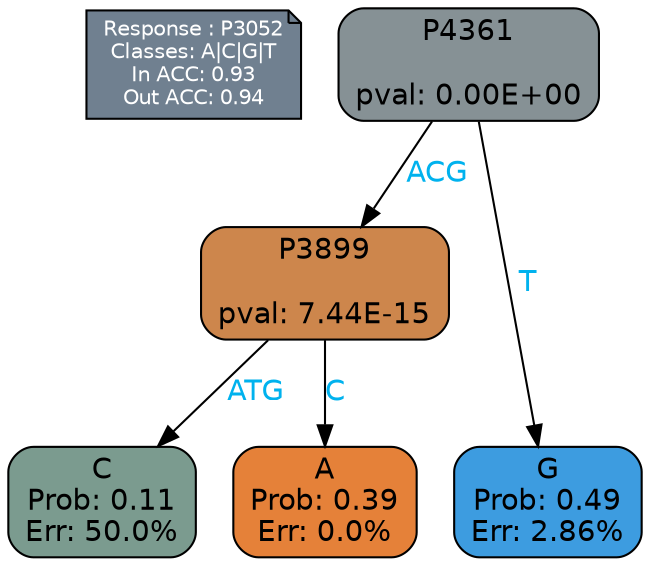 digraph Tree {
node [shape=box, style="filled, rounded", color="black", fontname=helvetica] ;
graph [ranksep=equally, splines=polylines, bgcolor=transparent, dpi=600] ;
edge [fontname=helvetica] ;
LEGEND [label="Response : P3052
Classes: A|C|G|T
In ACC: 0.93
Out ACC: 0.94
",shape=note,align=left,style=filled,fillcolor="slategray",fontcolor="white",fontsize=10];1 [label="P4361

pval: 0.00E+00", fillcolor="#869195"] ;
2 [label="P3899

pval: 7.44E-15", fillcolor="#cd864c"] ;
3 [label="C
Prob: 0.11
Err: 50.0%", fillcolor="#7b9b8f"] ;
4 [label="A
Prob: 0.39
Err: 0.0%", fillcolor="#e58139"] ;
5 [label="G
Prob: 0.49
Err: 2.86%", fillcolor="#3d9ce0"] ;
1 -> 2 [label="ACG",fontcolor=deepskyblue2] ;
1 -> 5 [label="T",fontcolor=deepskyblue2] ;
2 -> 3 [label="ATG",fontcolor=deepskyblue2] ;
2 -> 4 [label="C",fontcolor=deepskyblue2] ;
{rank = same; 3;4;5;}{rank = same; LEGEND;1;}}